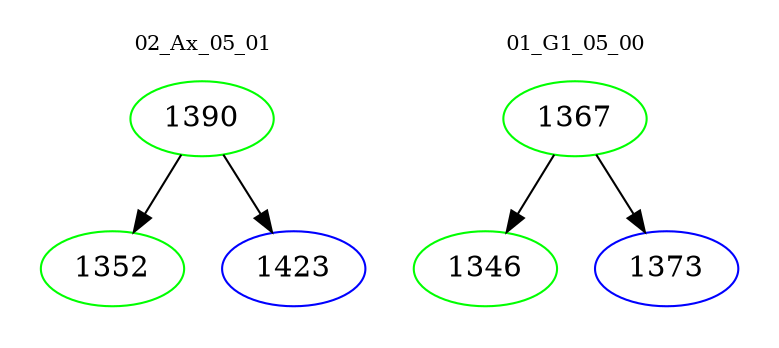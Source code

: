 digraph{
subgraph cluster_0 {
color = white
label = "02_Ax_05_01";
fontsize=10;
T0_1390 [label="1390", color="green"]
T0_1390 -> T0_1352 [color="black"]
T0_1352 [label="1352", color="green"]
T0_1390 -> T0_1423 [color="black"]
T0_1423 [label="1423", color="blue"]
}
subgraph cluster_1 {
color = white
label = "01_G1_05_00";
fontsize=10;
T1_1367 [label="1367", color="green"]
T1_1367 -> T1_1346 [color="black"]
T1_1346 [label="1346", color="green"]
T1_1367 -> T1_1373 [color="black"]
T1_1373 [label="1373", color="blue"]
}
}

